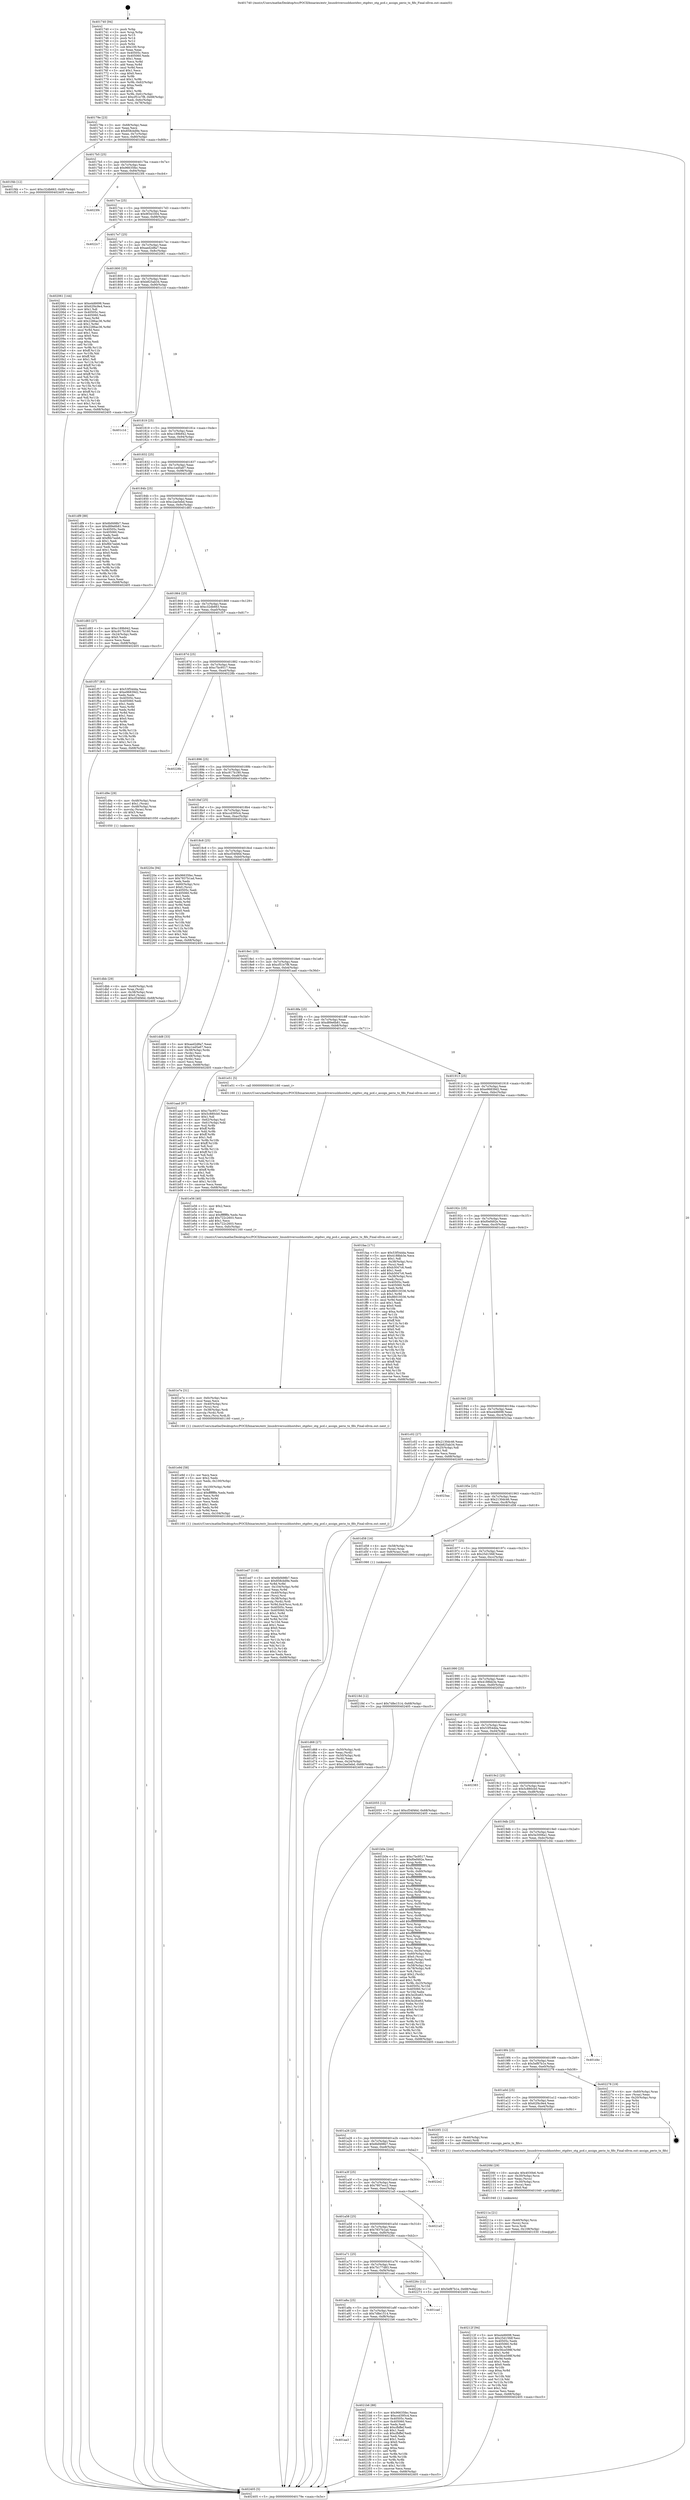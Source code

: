 digraph "0x401740" {
  label = "0x401740 (/mnt/c/Users/mathe/Desktop/tcc/POCII/binaries/extr_linuxdriversusbhostdwc_otgdwc_otg_pcd.c_assign_perio_tx_fifo_Final-ollvm.out::main(0))"
  labelloc = "t"
  node[shape=record]

  Entry [label="",width=0.3,height=0.3,shape=circle,fillcolor=black,style=filled]
  "0x40179e" [label="{
     0x40179e [23]\l
     | [instrs]\l
     &nbsp;&nbsp;0x40179e \<+3\>: mov -0x68(%rbp),%eax\l
     &nbsp;&nbsp;0x4017a1 \<+2\>: mov %eax,%ecx\l
     &nbsp;&nbsp;0x4017a3 \<+6\>: sub $0x858cbd9e,%ecx\l
     &nbsp;&nbsp;0x4017a9 \<+3\>: mov %eax,-0x7c(%rbp)\l
     &nbsp;&nbsp;0x4017ac \<+3\>: mov %ecx,-0x80(%rbp)\l
     &nbsp;&nbsp;0x4017af \<+6\>: je 0000000000401f4b \<main+0x80b\>\l
  }"]
  "0x401f4b" [label="{
     0x401f4b [12]\l
     | [instrs]\l
     &nbsp;&nbsp;0x401f4b \<+7\>: movl $0xc32db663,-0x68(%rbp)\l
     &nbsp;&nbsp;0x401f52 \<+5\>: jmp 0000000000402405 \<main+0xcc5\>\l
  }"]
  "0x4017b5" [label="{
     0x4017b5 [25]\l
     | [instrs]\l
     &nbsp;&nbsp;0x4017b5 \<+5\>: jmp 00000000004017ba \<main+0x7a\>\l
     &nbsp;&nbsp;0x4017ba \<+3\>: mov -0x7c(%rbp),%eax\l
     &nbsp;&nbsp;0x4017bd \<+5\>: sub $0x96635fec,%eax\l
     &nbsp;&nbsp;0x4017c2 \<+6\>: mov %eax,-0x84(%rbp)\l
     &nbsp;&nbsp;0x4017c8 \<+6\>: je 00000000004023f4 \<main+0xcb4\>\l
  }"]
  Exit [label="",width=0.3,height=0.3,shape=circle,fillcolor=black,style=filled,peripheries=2]
  "0x4023f4" [label="{
     0x4023f4\l
  }", style=dashed]
  "0x4017ce" [label="{
     0x4017ce [25]\l
     | [instrs]\l
     &nbsp;&nbsp;0x4017ce \<+5\>: jmp 00000000004017d3 \<main+0x93\>\l
     &nbsp;&nbsp;0x4017d3 \<+3\>: mov -0x7c(%rbp),%eax\l
     &nbsp;&nbsp;0x4017d6 \<+5\>: sub $0x9f343304,%eax\l
     &nbsp;&nbsp;0x4017db \<+6\>: mov %eax,-0x88(%rbp)\l
     &nbsp;&nbsp;0x4017e1 \<+6\>: je 00000000004022c7 \<main+0xb87\>\l
  }"]
  "0x401aa3" [label="{
     0x401aa3\l
  }", style=dashed]
  "0x4022c7" [label="{
     0x4022c7\l
  }", style=dashed]
  "0x4017e7" [label="{
     0x4017e7 [25]\l
     | [instrs]\l
     &nbsp;&nbsp;0x4017e7 \<+5\>: jmp 00000000004017ec \<main+0xac\>\l
     &nbsp;&nbsp;0x4017ec \<+3\>: mov -0x7c(%rbp),%eax\l
     &nbsp;&nbsp;0x4017ef \<+5\>: sub $0xaed2d8a7,%eax\l
     &nbsp;&nbsp;0x4017f4 \<+6\>: mov %eax,-0x8c(%rbp)\l
     &nbsp;&nbsp;0x4017fa \<+6\>: je 0000000000402061 \<main+0x921\>\l
  }"]
  "0x4021b6" [label="{
     0x4021b6 [88]\l
     | [instrs]\l
     &nbsp;&nbsp;0x4021b6 \<+5\>: mov $0x96635fec,%eax\l
     &nbsp;&nbsp;0x4021bb \<+5\>: mov $0xccd395c4,%ecx\l
     &nbsp;&nbsp;0x4021c0 \<+7\>: mov 0x40505c,%edx\l
     &nbsp;&nbsp;0x4021c7 \<+7\>: mov 0x405060,%esi\l
     &nbsp;&nbsp;0x4021ce \<+2\>: mov %edx,%edi\l
     &nbsp;&nbsp;0x4021d0 \<+6\>: add $0xcfbffef,%edi\l
     &nbsp;&nbsp;0x4021d6 \<+3\>: sub $0x1,%edi\l
     &nbsp;&nbsp;0x4021d9 \<+6\>: sub $0xcfbffef,%edi\l
     &nbsp;&nbsp;0x4021df \<+3\>: imul %edi,%edx\l
     &nbsp;&nbsp;0x4021e2 \<+3\>: and $0x1,%edx\l
     &nbsp;&nbsp;0x4021e5 \<+3\>: cmp $0x0,%edx\l
     &nbsp;&nbsp;0x4021e8 \<+4\>: sete %r8b\l
     &nbsp;&nbsp;0x4021ec \<+3\>: cmp $0xa,%esi\l
     &nbsp;&nbsp;0x4021ef \<+4\>: setl %r9b\l
     &nbsp;&nbsp;0x4021f3 \<+3\>: mov %r8b,%r10b\l
     &nbsp;&nbsp;0x4021f6 \<+3\>: and %r9b,%r10b\l
     &nbsp;&nbsp;0x4021f9 \<+3\>: xor %r9b,%r8b\l
     &nbsp;&nbsp;0x4021fc \<+3\>: or %r8b,%r10b\l
     &nbsp;&nbsp;0x4021ff \<+4\>: test $0x1,%r10b\l
     &nbsp;&nbsp;0x402203 \<+3\>: cmovne %ecx,%eax\l
     &nbsp;&nbsp;0x402206 \<+3\>: mov %eax,-0x68(%rbp)\l
     &nbsp;&nbsp;0x402209 \<+5\>: jmp 0000000000402405 \<main+0xcc5\>\l
  }"]
  "0x402061" [label="{
     0x402061 [144]\l
     | [instrs]\l
     &nbsp;&nbsp;0x402061 \<+5\>: mov $0xe4d6698,%eax\l
     &nbsp;&nbsp;0x402066 \<+5\>: mov $0x62f4c9e4,%ecx\l
     &nbsp;&nbsp;0x40206b \<+2\>: mov $0x1,%dl\l
     &nbsp;&nbsp;0x40206d \<+7\>: mov 0x40505c,%esi\l
     &nbsp;&nbsp;0x402074 \<+7\>: mov 0x405060,%edi\l
     &nbsp;&nbsp;0x40207b \<+3\>: mov %esi,%r8d\l
     &nbsp;&nbsp;0x40207e \<+7\>: add $0x2286ac36,%r8d\l
     &nbsp;&nbsp;0x402085 \<+4\>: sub $0x1,%r8d\l
     &nbsp;&nbsp;0x402089 \<+7\>: sub $0x2286ac36,%r8d\l
     &nbsp;&nbsp;0x402090 \<+4\>: imul %r8d,%esi\l
     &nbsp;&nbsp;0x402094 \<+3\>: and $0x1,%esi\l
     &nbsp;&nbsp;0x402097 \<+3\>: cmp $0x0,%esi\l
     &nbsp;&nbsp;0x40209a \<+4\>: sete %r9b\l
     &nbsp;&nbsp;0x40209e \<+3\>: cmp $0xa,%edi\l
     &nbsp;&nbsp;0x4020a1 \<+4\>: setl %r10b\l
     &nbsp;&nbsp;0x4020a5 \<+3\>: mov %r9b,%r11b\l
     &nbsp;&nbsp;0x4020a8 \<+4\>: xor $0xff,%r11b\l
     &nbsp;&nbsp;0x4020ac \<+3\>: mov %r10b,%bl\l
     &nbsp;&nbsp;0x4020af \<+3\>: xor $0xff,%bl\l
     &nbsp;&nbsp;0x4020b2 \<+3\>: xor $0x1,%dl\l
     &nbsp;&nbsp;0x4020b5 \<+3\>: mov %r11b,%r14b\l
     &nbsp;&nbsp;0x4020b8 \<+4\>: and $0xff,%r14b\l
     &nbsp;&nbsp;0x4020bc \<+3\>: and %dl,%r9b\l
     &nbsp;&nbsp;0x4020bf \<+3\>: mov %bl,%r15b\l
     &nbsp;&nbsp;0x4020c2 \<+4\>: and $0xff,%r15b\l
     &nbsp;&nbsp;0x4020c6 \<+3\>: and %dl,%r10b\l
     &nbsp;&nbsp;0x4020c9 \<+3\>: or %r9b,%r14b\l
     &nbsp;&nbsp;0x4020cc \<+3\>: or %r10b,%r15b\l
     &nbsp;&nbsp;0x4020cf \<+3\>: xor %r15b,%r14b\l
     &nbsp;&nbsp;0x4020d2 \<+3\>: or %bl,%r11b\l
     &nbsp;&nbsp;0x4020d5 \<+4\>: xor $0xff,%r11b\l
     &nbsp;&nbsp;0x4020d9 \<+3\>: or $0x1,%dl\l
     &nbsp;&nbsp;0x4020dc \<+3\>: and %dl,%r11b\l
     &nbsp;&nbsp;0x4020df \<+3\>: or %r11b,%r14b\l
     &nbsp;&nbsp;0x4020e2 \<+4\>: test $0x1,%r14b\l
     &nbsp;&nbsp;0x4020e6 \<+3\>: cmovne %ecx,%eax\l
     &nbsp;&nbsp;0x4020e9 \<+3\>: mov %eax,-0x68(%rbp)\l
     &nbsp;&nbsp;0x4020ec \<+5\>: jmp 0000000000402405 \<main+0xcc5\>\l
  }"]
  "0x401800" [label="{
     0x401800 [25]\l
     | [instrs]\l
     &nbsp;&nbsp;0x401800 \<+5\>: jmp 0000000000401805 \<main+0xc5\>\l
     &nbsp;&nbsp;0x401805 \<+3\>: mov -0x7c(%rbp),%eax\l
     &nbsp;&nbsp;0x401808 \<+5\>: sub $0xb825ab34,%eax\l
     &nbsp;&nbsp;0x40180d \<+6\>: mov %eax,-0x90(%rbp)\l
     &nbsp;&nbsp;0x401813 \<+6\>: je 0000000000401c1d \<main+0x4dd\>\l
  }"]
  "0x401a8a" [label="{
     0x401a8a [25]\l
     | [instrs]\l
     &nbsp;&nbsp;0x401a8a \<+5\>: jmp 0000000000401a8f \<main+0x34f\>\l
     &nbsp;&nbsp;0x401a8f \<+3\>: mov -0x7c(%rbp),%eax\l
     &nbsp;&nbsp;0x401a92 \<+5\>: sub $0x7d8e1514,%eax\l
     &nbsp;&nbsp;0x401a97 \<+6\>: mov %eax,-0xf8(%rbp)\l
     &nbsp;&nbsp;0x401a9d \<+6\>: je 00000000004021b6 \<main+0xa76\>\l
  }"]
  "0x401c1d" [label="{
     0x401c1d\l
  }", style=dashed]
  "0x401819" [label="{
     0x401819 [25]\l
     | [instrs]\l
     &nbsp;&nbsp;0x401819 \<+5\>: jmp 000000000040181e \<main+0xde\>\l
     &nbsp;&nbsp;0x40181e \<+3\>: mov -0x7c(%rbp),%eax\l
     &nbsp;&nbsp;0x401821 \<+5\>: sub $0xc189b942,%eax\l
     &nbsp;&nbsp;0x401826 \<+6\>: mov %eax,-0x94(%rbp)\l
     &nbsp;&nbsp;0x40182c \<+6\>: je 0000000000402199 \<main+0xa59\>\l
  }"]
  "0x401cad" [label="{
     0x401cad\l
  }", style=dashed]
  "0x402199" [label="{
     0x402199\l
  }", style=dashed]
  "0x401832" [label="{
     0x401832 [25]\l
     | [instrs]\l
     &nbsp;&nbsp;0x401832 \<+5\>: jmp 0000000000401837 \<main+0xf7\>\l
     &nbsp;&nbsp;0x401837 \<+3\>: mov -0x7c(%rbp),%eax\l
     &nbsp;&nbsp;0x40183a \<+5\>: sub $0xc1ed5a67,%eax\l
     &nbsp;&nbsp;0x40183f \<+6\>: mov %eax,-0x98(%rbp)\l
     &nbsp;&nbsp;0x401845 \<+6\>: je 0000000000401df9 \<main+0x6b9\>\l
  }"]
  "0x401a71" [label="{
     0x401a71 [25]\l
     | [instrs]\l
     &nbsp;&nbsp;0x401a71 \<+5\>: jmp 0000000000401a76 \<main+0x336\>\l
     &nbsp;&nbsp;0x401a76 \<+3\>: mov -0x7c(%rbp),%eax\l
     &nbsp;&nbsp;0x401a79 \<+5\>: sub $0x7b177d83,%eax\l
     &nbsp;&nbsp;0x401a7e \<+6\>: mov %eax,-0xf4(%rbp)\l
     &nbsp;&nbsp;0x401a84 \<+6\>: je 0000000000401cad \<main+0x56d\>\l
  }"]
  "0x401df9" [label="{
     0x401df9 [88]\l
     | [instrs]\l
     &nbsp;&nbsp;0x401df9 \<+5\>: mov $0x6bf498b7,%eax\l
     &nbsp;&nbsp;0x401dfe \<+5\>: mov $0xd89e6b81,%ecx\l
     &nbsp;&nbsp;0x401e03 \<+7\>: mov 0x40505c,%edx\l
     &nbsp;&nbsp;0x401e0a \<+7\>: mov 0x405060,%esi\l
     &nbsp;&nbsp;0x401e11 \<+2\>: mov %edx,%edi\l
     &nbsp;&nbsp;0x401e13 \<+6\>: add $0xf6b7eeb6,%edi\l
     &nbsp;&nbsp;0x401e19 \<+3\>: sub $0x1,%edi\l
     &nbsp;&nbsp;0x401e1c \<+6\>: sub $0xf6b7eeb6,%edi\l
     &nbsp;&nbsp;0x401e22 \<+3\>: imul %edi,%edx\l
     &nbsp;&nbsp;0x401e25 \<+3\>: and $0x1,%edx\l
     &nbsp;&nbsp;0x401e28 \<+3\>: cmp $0x0,%edx\l
     &nbsp;&nbsp;0x401e2b \<+4\>: sete %r8b\l
     &nbsp;&nbsp;0x401e2f \<+3\>: cmp $0xa,%esi\l
     &nbsp;&nbsp;0x401e32 \<+4\>: setl %r9b\l
     &nbsp;&nbsp;0x401e36 \<+3\>: mov %r8b,%r10b\l
     &nbsp;&nbsp;0x401e39 \<+3\>: and %r9b,%r10b\l
     &nbsp;&nbsp;0x401e3c \<+3\>: xor %r9b,%r8b\l
     &nbsp;&nbsp;0x401e3f \<+3\>: or %r8b,%r10b\l
     &nbsp;&nbsp;0x401e42 \<+4\>: test $0x1,%r10b\l
     &nbsp;&nbsp;0x401e46 \<+3\>: cmovne %ecx,%eax\l
     &nbsp;&nbsp;0x401e49 \<+3\>: mov %eax,-0x68(%rbp)\l
     &nbsp;&nbsp;0x401e4c \<+5\>: jmp 0000000000402405 \<main+0xcc5\>\l
  }"]
  "0x40184b" [label="{
     0x40184b [25]\l
     | [instrs]\l
     &nbsp;&nbsp;0x40184b \<+5\>: jmp 0000000000401850 \<main+0x110\>\l
     &nbsp;&nbsp;0x401850 \<+3\>: mov -0x7c(%rbp),%eax\l
     &nbsp;&nbsp;0x401853 \<+5\>: sub $0xc2ae5ebd,%eax\l
     &nbsp;&nbsp;0x401858 \<+6\>: mov %eax,-0x9c(%rbp)\l
     &nbsp;&nbsp;0x40185e \<+6\>: je 0000000000401d83 \<main+0x643\>\l
  }"]
  "0x40226c" [label="{
     0x40226c [12]\l
     | [instrs]\l
     &nbsp;&nbsp;0x40226c \<+7\>: movl $0x5ef87b1e,-0x68(%rbp)\l
     &nbsp;&nbsp;0x402273 \<+5\>: jmp 0000000000402405 \<main+0xcc5\>\l
  }"]
  "0x401d83" [label="{
     0x401d83 [27]\l
     | [instrs]\l
     &nbsp;&nbsp;0x401d83 \<+5\>: mov $0xc189b942,%eax\l
     &nbsp;&nbsp;0x401d88 \<+5\>: mov $0xc917b180,%ecx\l
     &nbsp;&nbsp;0x401d8d \<+3\>: mov -0x24(%rbp),%edx\l
     &nbsp;&nbsp;0x401d90 \<+3\>: cmp $0x0,%edx\l
     &nbsp;&nbsp;0x401d93 \<+3\>: cmove %ecx,%eax\l
     &nbsp;&nbsp;0x401d96 \<+3\>: mov %eax,-0x68(%rbp)\l
     &nbsp;&nbsp;0x401d99 \<+5\>: jmp 0000000000402405 \<main+0xcc5\>\l
  }"]
  "0x401864" [label="{
     0x401864 [25]\l
     | [instrs]\l
     &nbsp;&nbsp;0x401864 \<+5\>: jmp 0000000000401869 \<main+0x129\>\l
     &nbsp;&nbsp;0x401869 \<+3\>: mov -0x7c(%rbp),%eax\l
     &nbsp;&nbsp;0x40186c \<+5\>: sub $0xc32db663,%eax\l
     &nbsp;&nbsp;0x401871 \<+6\>: mov %eax,-0xa0(%rbp)\l
     &nbsp;&nbsp;0x401877 \<+6\>: je 0000000000401f57 \<main+0x817\>\l
  }"]
  "0x401a58" [label="{
     0x401a58 [25]\l
     | [instrs]\l
     &nbsp;&nbsp;0x401a58 \<+5\>: jmp 0000000000401a5d \<main+0x31d\>\l
     &nbsp;&nbsp;0x401a5d \<+3\>: mov -0x7c(%rbp),%eax\l
     &nbsp;&nbsp;0x401a60 \<+5\>: sub $0x7837b1ad,%eax\l
     &nbsp;&nbsp;0x401a65 \<+6\>: mov %eax,-0xf0(%rbp)\l
     &nbsp;&nbsp;0x401a6b \<+6\>: je 000000000040226c \<main+0xb2c\>\l
  }"]
  "0x401f57" [label="{
     0x401f57 [83]\l
     | [instrs]\l
     &nbsp;&nbsp;0x401f57 \<+5\>: mov $0x53f54dda,%eax\l
     &nbsp;&nbsp;0x401f5c \<+5\>: mov $0xe96839d2,%ecx\l
     &nbsp;&nbsp;0x401f61 \<+2\>: xor %edx,%edx\l
     &nbsp;&nbsp;0x401f63 \<+7\>: mov 0x40505c,%esi\l
     &nbsp;&nbsp;0x401f6a \<+7\>: mov 0x405060,%edi\l
     &nbsp;&nbsp;0x401f71 \<+3\>: sub $0x1,%edx\l
     &nbsp;&nbsp;0x401f74 \<+3\>: mov %esi,%r8d\l
     &nbsp;&nbsp;0x401f77 \<+3\>: add %edx,%r8d\l
     &nbsp;&nbsp;0x401f7a \<+4\>: imul %r8d,%esi\l
     &nbsp;&nbsp;0x401f7e \<+3\>: and $0x1,%esi\l
     &nbsp;&nbsp;0x401f81 \<+3\>: cmp $0x0,%esi\l
     &nbsp;&nbsp;0x401f84 \<+4\>: sete %r9b\l
     &nbsp;&nbsp;0x401f88 \<+3\>: cmp $0xa,%edi\l
     &nbsp;&nbsp;0x401f8b \<+4\>: setl %r10b\l
     &nbsp;&nbsp;0x401f8f \<+3\>: mov %r9b,%r11b\l
     &nbsp;&nbsp;0x401f92 \<+3\>: and %r10b,%r11b\l
     &nbsp;&nbsp;0x401f95 \<+3\>: xor %r10b,%r9b\l
     &nbsp;&nbsp;0x401f98 \<+3\>: or %r9b,%r11b\l
     &nbsp;&nbsp;0x401f9b \<+4\>: test $0x1,%r11b\l
     &nbsp;&nbsp;0x401f9f \<+3\>: cmovne %ecx,%eax\l
     &nbsp;&nbsp;0x401fa2 \<+3\>: mov %eax,-0x68(%rbp)\l
     &nbsp;&nbsp;0x401fa5 \<+5\>: jmp 0000000000402405 \<main+0xcc5\>\l
  }"]
  "0x40187d" [label="{
     0x40187d [25]\l
     | [instrs]\l
     &nbsp;&nbsp;0x40187d \<+5\>: jmp 0000000000401882 \<main+0x142\>\l
     &nbsp;&nbsp;0x401882 \<+3\>: mov -0x7c(%rbp),%eax\l
     &nbsp;&nbsp;0x401885 \<+5\>: sub $0xc7bc9517,%eax\l
     &nbsp;&nbsp;0x40188a \<+6\>: mov %eax,-0xa4(%rbp)\l
     &nbsp;&nbsp;0x401890 \<+6\>: je 000000000040228b \<main+0xb4b\>\l
  }"]
  "0x4021a5" [label="{
     0x4021a5\l
  }", style=dashed]
  "0x40228b" [label="{
     0x40228b\l
  }", style=dashed]
  "0x401896" [label="{
     0x401896 [25]\l
     | [instrs]\l
     &nbsp;&nbsp;0x401896 \<+5\>: jmp 000000000040189b \<main+0x15b\>\l
     &nbsp;&nbsp;0x40189b \<+3\>: mov -0x7c(%rbp),%eax\l
     &nbsp;&nbsp;0x40189e \<+5\>: sub $0xc917b180,%eax\l
     &nbsp;&nbsp;0x4018a3 \<+6\>: mov %eax,-0xa8(%rbp)\l
     &nbsp;&nbsp;0x4018a9 \<+6\>: je 0000000000401d9e \<main+0x65e\>\l
  }"]
  "0x401a3f" [label="{
     0x401a3f [25]\l
     | [instrs]\l
     &nbsp;&nbsp;0x401a3f \<+5\>: jmp 0000000000401a44 \<main+0x304\>\l
     &nbsp;&nbsp;0x401a44 \<+3\>: mov -0x7c(%rbp),%eax\l
     &nbsp;&nbsp;0x401a47 \<+5\>: sub $0x7807ecc2,%eax\l
     &nbsp;&nbsp;0x401a4c \<+6\>: mov %eax,-0xec(%rbp)\l
     &nbsp;&nbsp;0x401a52 \<+6\>: je 00000000004021a5 \<main+0xa65\>\l
  }"]
  "0x401d9e" [label="{
     0x401d9e [29]\l
     | [instrs]\l
     &nbsp;&nbsp;0x401d9e \<+4\>: mov -0x48(%rbp),%rax\l
     &nbsp;&nbsp;0x401da2 \<+6\>: movl $0x1,(%rax)\l
     &nbsp;&nbsp;0x401da8 \<+4\>: mov -0x48(%rbp),%rax\l
     &nbsp;&nbsp;0x401dac \<+3\>: movslq (%rax),%rax\l
     &nbsp;&nbsp;0x401daf \<+4\>: shl $0x3,%rax\l
     &nbsp;&nbsp;0x401db3 \<+3\>: mov %rax,%rdi\l
     &nbsp;&nbsp;0x401db6 \<+5\>: call 0000000000401050 \<malloc@plt\>\l
     | [calls]\l
     &nbsp;&nbsp;0x401050 \{1\} (unknown)\l
  }"]
  "0x4018af" [label="{
     0x4018af [25]\l
     | [instrs]\l
     &nbsp;&nbsp;0x4018af \<+5\>: jmp 00000000004018b4 \<main+0x174\>\l
     &nbsp;&nbsp;0x4018b4 \<+3\>: mov -0x7c(%rbp),%eax\l
     &nbsp;&nbsp;0x4018b7 \<+5\>: sub $0xccd395c4,%eax\l
     &nbsp;&nbsp;0x4018bc \<+6\>: mov %eax,-0xac(%rbp)\l
     &nbsp;&nbsp;0x4018c2 \<+6\>: je 000000000040220e \<main+0xace\>\l
  }"]
  "0x4022e2" [label="{
     0x4022e2\l
  }", style=dashed]
  "0x40220e" [label="{
     0x40220e [94]\l
     | [instrs]\l
     &nbsp;&nbsp;0x40220e \<+5\>: mov $0x96635fec,%eax\l
     &nbsp;&nbsp;0x402213 \<+5\>: mov $0x7837b1ad,%ecx\l
     &nbsp;&nbsp;0x402218 \<+2\>: xor %edx,%edx\l
     &nbsp;&nbsp;0x40221a \<+4\>: mov -0x60(%rbp),%rsi\l
     &nbsp;&nbsp;0x40221e \<+6\>: movl $0x0,(%rsi)\l
     &nbsp;&nbsp;0x402224 \<+7\>: mov 0x40505c,%edi\l
     &nbsp;&nbsp;0x40222b \<+8\>: mov 0x405060,%r8d\l
     &nbsp;&nbsp;0x402233 \<+3\>: sub $0x1,%edx\l
     &nbsp;&nbsp;0x402236 \<+3\>: mov %edi,%r9d\l
     &nbsp;&nbsp;0x402239 \<+3\>: add %edx,%r9d\l
     &nbsp;&nbsp;0x40223c \<+4\>: imul %r9d,%edi\l
     &nbsp;&nbsp;0x402240 \<+3\>: and $0x1,%edi\l
     &nbsp;&nbsp;0x402243 \<+3\>: cmp $0x0,%edi\l
     &nbsp;&nbsp;0x402246 \<+4\>: sete %r10b\l
     &nbsp;&nbsp;0x40224a \<+4\>: cmp $0xa,%r8d\l
     &nbsp;&nbsp;0x40224e \<+4\>: setl %r11b\l
     &nbsp;&nbsp;0x402252 \<+3\>: mov %r10b,%bl\l
     &nbsp;&nbsp;0x402255 \<+3\>: and %r11b,%bl\l
     &nbsp;&nbsp;0x402258 \<+3\>: xor %r11b,%r10b\l
     &nbsp;&nbsp;0x40225b \<+3\>: or %r10b,%bl\l
     &nbsp;&nbsp;0x40225e \<+3\>: test $0x1,%bl\l
     &nbsp;&nbsp;0x402261 \<+3\>: cmovne %ecx,%eax\l
     &nbsp;&nbsp;0x402264 \<+3\>: mov %eax,-0x68(%rbp)\l
     &nbsp;&nbsp;0x402267 \<+5\>: jmp 0000000000402405 \<main+0xcc5\>\l
  }"]
  "0x4018c8" [label="{
     0x4018c8 [25]\l
     | [instrs]\l
     &nbsp;&nbsp;0x4018c8 \<+5\>: jmp 00000000004018cd \<main+0x18d\>\l
     &nbsp;&nbsp;0x4018cd \<+3\>: mov -0x7c(%rbp),%eax\l
     &nbsp;&nbsp;0x4018d0 \<+5\>: sub $0xcf34f46d,%eax\l
     &nbsp;&nbsp;0x4018d5 \<+6\>: mov %eax,-0xb0(%rbp)\l
     &nbsp;&nbsp;0x4018db \<+6\>: je 0000000000401dd8 \<main+0x698\>\l
  }"]
  "0x40212f" [label="{
     0x40212f [94]\l
     | [instrs]\l
     &nbsp;&nbsp;0x40212f \<+5\>: mov $0xe4d6698,%eax\l
     &nbsp;&nbsp;0x402134 \<+5\>: mov $0x25d15fdf,%esi\l
     &nbsp;&nbsp;0x402139 \<+7\>: mov 0x40505c,%edx\l
     &nbsp;&nbsp;0x402140 \<+8\>: mov 0x405060,%r8d\l
     &nbsp;&nbsp;0x402148 \<+3\>: mov %edx,%r9d\l
     &nbsp;&nbsp;0x40214b \<+7\>: add $0x56ce598f,%r9d\l
     &nbsp;&nbsp;0x402152 \<+4\>: sub $0x1,%r9d\l
     &nbsp;&nbsp;0x402156 \<+7\>: sub $0x56ce598f,%r9d\l
     &nbsp;&nbsp;0x40215d \<+4\>: imul %r9d,%edx\l
     &nbsp;&nbsp;0x402161 \<+3\>: and $0x1,%edx\l
     &nbsp;&nbsp;0x402164 \<+3\>: cmp $0x0,%edx\l
     &nbsp;&nbsp;0x402167 \<+4\>: sete %r10b\l
     &nbsp;&nbsp;0x40216b \<+4\>: cmp $0xa,%r8d\l
     &nbsp;&nbsp;0x40216f \<+4\>: setl %r11b\l
     &nbsp;&nbsp;0x402173 \<+3\>: mov %r10b,%bl\l
     &nbsp;&nbsp;0x402176 \<+3\>: and %r11b,%bl\l
     &nbsp;&nbsp;0x402179 \<+3\>: xor %r11b,%r10b\l
     &nbsp;&nbsp;0x40217c \<+3\>: or %r10b,%bl\l
     &nbsp;&nbsp;0x40217f \<+3\>: test $0x1,%bl\l
     &nbsp;&nbsp;0x402182 \<+3\>: cmovne %esi,%eax\l
     &nbsp;&nbsp;0x402185 \<+3\>: mov %eax,-0x68(%rbp)\l
     &nbsp;&nbsp;0x402188 \<+5\>: jmp 0000000000402405 \<main+0xcc5\>\l
  }"]
  "0x401dd8" [label="{
     0x401dd8 [33]\l
     | [instrs]\l
     &nbsp;&nbsp;0x401dd8 \<+5\>: mov $0xaed2d8a7,%eax\l
     &nbsp;&nbsp;0x401ddd \<+5\>: mov $0xc1ed5a67,%ecx\l
     &nbsp;&nbsp;0x401de2 \<+4\>: mov -0x38(%rbp),%rdx\l
     &nbsp;&nbsp;0x401de6 \<+2\>: mov (%rdx),%esi\l
     &nbsp;&nbsp;0x401de8 \<+4\>: mov -0x48(%rbp),%rdx\l
     &nbsp;&nbsp;0x401dec \<+2\>: cmp (%rdx),%esi\l
     &nbsp;&nbsp;0x401dee \<+3\>: cmovl %ecx,%eax\l
     &nbsp;&nbsp;0x401df1 \<+3\>: mov %eax,-0x68(%rbp)\l
     &nbsp;&nbsp;0x401df4 \<+5\>: jmp 0000000000402405 \<main+0xcc5\>\l
  }"]
  "0x4018e1" [label="{
     0x4018e1 [25]\l
     | [instrs]\l
     &nbsp;&nbsp;0x4018e1 \<+5\>: jmp 00000000004018e6 \<main+0x1a6\>\l
     &nbsp;&nbsp;0x4018e6 \<+3\>: mov -0x7c(%rbp),%eax\l
     &nbsp;&nbsp;0x4018e9 \<+5\>: sub $0xcf51e7f8,%eax\l
     &nbsp;&nbsp;0x4018ee \<+6\>: mov %eax,-0xb4(%rbp)\l
     &nbsp;&nbsp;0x4018f4 \<+6\>: je 0000000000401aad \<main+0x36d\>\l
  }"]
  "0x40211a" [label="{
     0x40211a [21]\l
     | [instrs]\l
     &nbsp;&nbsp;0x40211a \<+4\>: mov -0x40(%rbp),%rcx\l
     &nbsp;&nbsp;0x40211e \<+3\>: mov (%rcx),%rcx\l
     &nbsp;&nbsp;0x402121 \<+3\>: mov %rcx,%rdi\l
     &nbsp;&nbsp;0x402124 \<+6\>: mov %eax,-0x108(%rbp)\l
     &nbsp;&nbsp;0x40212a \<+5\>: call 0000000000401030 \<free@plt\>\l
     | [calls]\l
     &nbsp;&nbsp;0x401030 \{1\} (unknown)\l
  }"]
  "0x401aad" [label="{
     0x401aad [97]\l
     | [instrs]\l
     &nbsp;&nbsp;0x401aad \<+5\>: mov $0xc7bc9517,%eax\l
     &nbsp;&nbsp;0x401ab2 \<+5\>: mov $0x5c880cb0,%ecx\l
     &nbsp;&nbsp;0x401ab7 \<+2\>: mov $0x1,%dl\l
     &nbsp;&nbsp;0x401ab9 \<+4\>: mov -0x62(%rbp),%sil\l
     &nbsp;&nbsp;0x401abd \<+4\>: mov -0x61(%rbp),%dil\l
     &nbsp;&nbsp;0x401ac1 \<+3\>: mov %sil,%r8b\l
     &nbsp;&nbsp;0x401ac4 \<+4\>: xor $0xff,%r8b\l
     &nbsp;&nbsp;0x401ac8 \<+3\>: mov %dil,%r9b\l
     &nbsp;&nbsp;0x401acb \<+4\>: xor $0xff,%r9b\l
     &nbsp;&nbsp;0x401acf \<+3\>: xor $0x1,%dl\l
     &nbsp;&nbsp;0x401ad2 \<+3\>: mov %r8b,%r10b\l
     &nbsp;&nbsp;0x401ad5 \<+4\>: and $0xff,%r10b\l
     &nbsp;&nbsp;0x401ad9 \<+3\>: and %dl,%sil\l
     &nbsp;&nbsp;0x401adc \<+3\>: mov %r9b,%r11b\l
     &nbsp;&nbsp;0x401adf \<+4\>: and $0xff,%r11b\l
     &nbsp;&nbsp;0x401ae3 \<+3\>: and %dl,%dil\l
     &nbsp;&nbsp;0x401ae6 \<+3\>: or %sil,%r10b\l
     &nbsp;&nbsp;0x401ae9 \<+3\>: or %dil,%r11b\l
     &nbsp;&nbsp;0x401aec \<+3\>: xor %r11b,%r10b\l
     &nbsp;&nbsp;0x401aef \<+3\>: or %r9b,%r8b\l
     &nbsp;&nbsp;0x401af2 \<+4\>: xor $0xff,%r8b\l
     &nbsp;&nbsp;0x401af6 \<+3\>: or $0x1,%dl\l
     &nbsp;&nbsp;0x401af9 \<+3\>: and %dl,%r8b\l
     &nbsp;&nbsp;0x401afc \<+3\>: or %r8b,%r10b\l
     &nbsp;&nbsp;0x401aff \<+4\>: test $0x1,%r10b\l
     &nbsp;&nbsp;0x401b03 \<+3\>: cmovne %ecx,%eax\l
     &nbsp;&nbsp;0x401b06 \<+3\>: mov %eax,-0x68(%rbp)\l
     &nbsp;&nbsp;0x401b09 \<+5\>: jmp 0000000000402405 \<main+0xcc5\>\l
  }"]
  "0x4018fa" [label="{
     0x4018fa [25]\l
     | [instrs]\l
     &nbsp;&nbsp;0x4018fa \<+5\>: jmp 00000000004018ff \<main+0x1bf\>\l
     &nbsp;&nbsp;0x4018ff \<+3\>: mov -0x7c(%rbp),%eax\l
     &nbsp;&nbsp;0x401902 \<+5\>: sub $0xd89e6b81,%eax\l
     &nbsp;&nbsp;0x401907 \<+6\>: mov %eax,-0xb8(%rbp)\l
     &nbsp;&nbsp;0x40190d \<+6\>: je 0000000000401e51 \<main+0x711\>\l
  }"]
  "0x402405" [label="{
     0x402405 [5]\l
     | [instrs]\l
     &nbsp;&nbsp;0x402405 \<+5\>: jmp 000000000040179e \<main+0x5e\>\l
  }"]
  "0x401740" [label="{
     0x401740 [94]\l
     | [instrs]\l
     &nbsp;&nbsp;0x401740 \<+1\>: push %rbp\l
     &nbsp;&nbsp;0x401741 \<+3\>: mov %rsp,%rbp\l
     &nbsp;&nbsp;0x401744 \<+2\>: push %r15\l
     &nbsp;&nbsp;0x401746 \<+2\>: push %r14\l
     &nbsp;&nbsp;0x401748 \<+2\>: push %r12\l
     &nbsp;&nbsp;0x40174a \<+1\>: push %rbx\l
     &nbsp;&nbsp;0x40174b \<+7\>: sub $0x100,%rsp\l
     &nbsp;&nbsp;0x401752 \<+2\>: xor %eax,%eax\l
     &nbsp;&nbsp;0x401754 \<+7\>: mov 0x40505c,%ecx\l
     &nbsp;&nbsp;0x40175b \<+7\>: mov 0x405060,%edx\l
     &nbsp;&nbsp;0x401762 \<+3\>: sub $0x1,%eax\l
     &nbsp;&nbsp;0x401765 \<+3\>: mov %ecx,%r8d\l
     &nbsp;&nbsp;0x401768 \<+3\>: add %eax,%r8d\l
     &nbsp;&nbsp;0x40176b \<+4\>: imul %r8d,%ecx\l
     &nbsp;&nbsp;0x40176f \<+3\>: and $0x1,%ecx\l
     &nbsp;&nbsp;0x401772 \<+3\>: cmp $0x0,%ecx\l
     &nbsp;&nbsp;0x401775 \<+4\>: sete %r9b\l
     &nbsp;&nbsp;0x401779 \<+4\>: and $0x1,%r9b\l
     &nbsp;&nbsp;0x40177d \<+4\>: mov %r9b,-0x62(%rbp)\l
     &nbsp;&nbsp;0x401781 \<+3\>: cmp $0xa,%edx\l
     &nbsp;&nbsp;0x401784 \<+4\>: setl %r9b\l
     &nbsp;&nbsp;0x401788 \<+4\>: and $0x1,%r9b\l
     &nbsp;&nbsp;0x40178c \<+4\>: mov %r9b,-0x61(%rbp)\l
     &nbsp;&nbsp;0x401790 \<+7\>: movl $0xcf51e7f8,-0x68(%rbp)\l
     &nbsp;&nbsp;0x401797 \<+3\>: mov %edi,-0x6c(%rbp)\l
     &nbsp;&nbsp;0x40179a \<+4\>: mov %rsi,-0x78(%rbp)\l
  }"]
  "0x4020fd" [label="{
     0x4020fd [29]\l
     | [instrs]\l
     &nbsp;&nbsp;0x4020fd \<+10\>: movabs $0x4030b6,%rdi\l
     &nbsp;&nbsp;0x402107 \<+4\>: mov -0x30(%rbp),%rcx\l
     &nbsp;&nbsp;0x40210b \<+2\>: mov %eax,(%rcx)\l
     &nbsp;&nbsp;0x40210d \<+4\>: mov -0x30(%rbp),%rcx\l
     &nbsp;&nbsp;0x402111 \<+2\>: mov (%rcx),%esi\l
     &nbsp;&nbsp;0x402113 \<+2\>: mov $0x0,%al\l
     &nbsp;&nbsp;0x402115 \<+5\>: call 0000000000401040 \<printf@plt\>\l
     | [calls]\l
     &nbsp;&nbsp;0x401040 \{1\} (unknown)\l
  }"]
  "0x401e51" [label="{
     0x401e51 [5]\l
     | [instrs]\l
     &nbsp;&nbsp;0x401e51 \<+5\>: call 0000000000401160 \<next_i\>\l
     | [calls]\l
     &nbsp;&nbsp;0x401160 \{1\} (/mnt/c/Users/mathe/Desktop/tcc/POCII/binaries/extr_linuxdriversusbhostdwc_otgdwc_otg_pcd.c_assign_perio_tx_fifo_Final-ollvm.out::next_i)\l
  }"]
  "0x401913" [label="{
     0x401913 [25]\l
     | [instrs]\l
     &nbsp;&nbsp;0x401913 \<+5\>: jmp 0000000000401918 \<main+0x1d8\>\l
     &nbsp;&nbsp;0x401918 \<+3\>: mov -0x7c(%rbp),%eax\l
     &nbsp;&nbsp;0x40191b \<+5\>: sub $0xe96839d2,%eax\l
     &nbsp;&nbsp;0x401920 \<+6\>: mov %eax,-0xbc(%rbp)\l
     &nbsp;&nbsp;0x401926 \<+6\>: je 0000000000401faa \<main+0x86a\>\l
  }"]
  "0x401a26" [label="{
     0x401a26 [25]\l
     | [instrs]\l
     &nbsp;&nbsp;0x401a26 \<+5\>: jmp 0000000000401a2b \<main+0x2eb\>\l
     &nbsp;&nbsp;0x401a2b \<+3\>: mov -0x7c(%rbp),%eax\l
     &nbsp;&nbsp;0x401a2e \<+5\>: sub $0x6bf498b7,%eax\l
     &nbsp;&nbsp;0x401a33 \<+6\>: mov %eax,-0xe8(%rbp)\l
     &nbsp;&nbsp;0x401a39 \<+6\>: je 00000000004022e2 \<main+0xba2\>\l
  }"]
  "0x401faa" [label="{
     0x401faa [171]\l
     | [instrs]\l
     &nbsp;&nbsp;0x401faa \<+5\>: mov $0x53f54dda,%eax\l
     &nbsp;&nbsp;0x401faf \<+5\>: mov $0x4188bb3e,%ecx\l
     &nbsp;&nbsp;0x401fb4 \<+2\>: mov $0x1,%dl\l
     &nbsp;&nbsp;0x401fb6 \<+4\>: mov -0x38(%rbp),%rsi\l
     &nbsp;&nbsp;0x401fba \<+2\>: mov (%rsi),%edi\l
     &nbsp;&nbsp;0x401fbc \<+6\>: sub $0xb3047c6,%edi\l
     &nbsp;&nbsp;0x401fc2 \<+3\>: add $0x1,%edi\l
     &nbsp;&nbsp;0x401fc5 \<+6\>: add $0xb3047c6,%edi\l
     &nbsp;&nbsp;0x401fcb \<+4\>: mov -0x38(%rbp),%rsi\l
     &nbsp;&nbsp;0x401fcf \<+2\>: mov %edi,(%rsi)\l
     &nbsp;&nbsp;0x401fd1 \<+7\>: mov 0x40505c,%edi\l
     &nbsp;&nbsp;0x401fd8 \<+8\>: mov 0x405060,%r8d\l
     &nbsp;&nbsp;0x401fe0 \<+3\>: mov %edi,%r9d\l
     &nbsp;&nbsp;0x401fe3 \<+7\>: sub $0x86019336,%r9d\l
     &nbsp;&nbsp;0x401fea \<+4\>: sub $0x1,%r9d\l
     &nbsp;&nbsp;0x401fee \<+7\>: add $0x86019336,%r9d\l
     &nbsp;&nbsp;0x401ff5 \<+4\>: imul %r9d,%edi\l
     &nbsp;&nbsp;0x401ff9 \<+3\>: and $0x1,%edi\l
     &nbsp;&nbsp;0x401ffc \<+3\>: cmp $0x0,%edi\l
     &nbsp;&nbsp;0x401fff \<+4\>: sete %r10b\l
     &nbsp;&nbsp;0x402003 \<+4\>: cmp $0xa,%r8d\l
     &nbsp;&nbsp;0x402007 \<+4\>: setl %r11b\l
     &nbsp;&nbsp;0x40200b \<+3\>: mov %r10b,%bl\l
     &nbsp;&nbsp;0x40200e \<+3\>: xor $0xff,%bl\l
     &nbsp;&nbsp;0x402011 \<+3\>: mov %r11b,%r14b\l
     &nbsp;&nbsp;0x402014 \<+4\>: xor $0xff,%r14b\l
     &nbsp;&nbsp;0x402018 \<+3\>: xor $0x0,%dl\l
     &nbsp;&nbsp;0x40201b \<+3\>: mov %bl,%r15b\l
     &nbsp;&nbsp;0x40201e \<+4\>: and $0x0,%r15b\l
     &nbsp;&nbsp;0x402022 \<+3\>: and %dl,%r10b\l
     &nbsp;&nbsp;0x402025 \<+3\>: mov %r14b,%r12b\l
     &nbsp;&nbsp;0x402028 \<+4\>: and $0x0,%r12b\l
     &nbsp;&nbsp;0x40202c \<+3\>: and %dl,%r11b\l
     &nbsp;&nbsp;0x40202f \<+3\>: or %r10b,%r15b\l
     &nbsp;&nbsp;0x402032 \<+3\>: or %r11b,%r12b\l
     &nbsp;&nbsp;0x402035 \<+3\>: xor %r12b,%r15b\l
     &nbsp;&nbsp;0x402038 \<+3\>: or %r14b,%bl\l
     &nbsp;&nbsp;0x40203b \<+3\>: xor $0xff,%bl\l
     &nbsp;&nbsp;0x40203e \<+3\>: or $0x0,%dl\l
     &nbsp;&nbsp;0x402041 \<+2\>: and %dl,%bl\l
     &nbsp;&nbsp;0x402043 \<+3\>: or %bl,%r15b\l
     &nbsp;&nbsp;0x402046 \<+4\>: test $0x1,%r15b\l
     &nbsp;&nbsp;0x40204a \<+3\>: cmovne %ecx,%eax\l
     &nbsp;&nbsp;0x40204d \<+3\>: mov %eax,-0x68(%rbp)\l
     &nbsp;&nbsp;0x402050 \<+5\>: jmp 0000000000402405 \<main+0xcc5\>\l
  }"]
  "0x40192c" [label="{
     0x40192c [25]\l
     | [instrs]\l
     &nbsp;&nbsp;0x40192c \<+5\>: jmp 0000000000401931 \<main+0x1f1\>\l
     &nbsp;&nbsp;0x401931 \<+3\>: mov -0x7c(%rbp),%eax\l
     &nbsp;&nbsp;0x401934 \<+5\>: sub $0xf0ef492e,%eax\l
     &nbsp;&nbsp;0x401939 \<+6\>: mov %eax,-0xc0(%rbp)\l
     &nbsp;&nbsp;0x40193f \<+6\>: je 0000000000401c02 \<main+0x4c2\>\l
  }"]
  "0x4020f1" [label="{
     0x4020f1 [12]\l
     | [instrs]\l
     &nbsp;&nbsp;0x4020f1 \<+4\>: mov -0x40(%rbp),%rax\l
     &nbsp;&nbsp;0x4020f5 \<+3\>: mov (%rax),%rdi\l
     &nbsp;&nbsp;0x4020f8 \<+5\>: call 0000000000401420 \<assign_perio_tx_fifo\>\l
     | [calls]\l
     &nbsp;&nbsp;0x401420 \{1\} (/mnt/c/Users/mathe/Desktop/tcc/POCII/binaries/extr_linuxdriversusbhostdwc_otgdwc_otg_pcd.c_assign_perio_tx_fifo_Final-ollvm.out::assign_perio_tx_fifo)\l
  }"]
  "0x401c02" [label="{
     0x401c02 [27]\l
     | [instrs]\l
     &nbsp;&nbsp;0x401c02 \<+5\>: mov $0x2130dc46,%eax\l
     &nbsp;&nbsp;0x401c07 \<+5\>: mov $0xb825ab34,%ecx\l
     &nbsp;&nbsp;0x401c0c \<+3\>: mov -0x25(%rbp),%dl\l
     &nbsp;&nbsp;0x401c0f \<+3\>: test $0x1,%dl\l
     &nbsp;&nbsp;0x401c12 \<+3\>: cmovne %ecx,%eax\l
     &nbsp;&nbsp;0x401c15 \<+3\>: mov %eax,-0x68(%rbp)\l
     &nbsp;&nbsp;0x401c18 \<+5\>: jmp 0000000000402405 \<main+0xcc5\>\l
  }"]
  "0x401945" [label="{
     0x401945 [25]\l
     | [instrs]\l
     &nbsp;&nbsp;0x401945 \<+5\>: jmp 000000000040194a \<main+0x20a\>\l
     &nbsp;&nbsp;0x40194a \<+3\>: mov -0x7c(%rbp),%eax\l
     &nbsp;&nbsp;0x40194d \<+5\>: sub $0xe4d6698,%eax\l
     &nbsp;&nbsp;0x401952 \<+6\>: mov %eax,-0xc4(%rbp)\l
     &nbsp;&nbsp;0x401958 \<+6\>: je 00000000004023aa \<main+0xc6a\>\l
  }"]
  "0x401a0d" [label="{
     0x401a0d [25]\l
     | [instrs]\l
     &nbsp;&nbsp;0x401a0d \<+5\>: jmp 0000000000401a12 \<main+0x2d2\>\l
     &nbsp;&nbsp;0x401a12 \<+3\>: mov -0x7c(%rbp),%eax\l
     &nbsp;&nbsp;0x401a15 \<+5\>: sub $0x62f4c9e4,%eax\l
     &nbsp;&nbsp;0x401a1a \<+6\>: mov %eax,-0xe4(%rbp)\l
     &nbsp;&nbsp;0x401a20 \<+6\>: je 00000000004020f1 \<main+0x9b1\>\l
  }"]
  "0x4023aa" [label="{
     0x4023aa\l
  }", style=dashed]
  "0x40195e" [label="{
     0x40195e [25]\l
     | [instrs]\l
     &nbsp;&nbsp;0x40195e \<+5\>: jmp 0000000000401963 \<main+0x223\>\l
     &nbsp;&nbsp;0x401963 \<+3\>: mov -0x7c(%rbp),%eax\l
     &nbsp;&nbsp;0x401966 \<+5\>: sub $0x2130dc46,%eax\l
     &nbsp;&nbsp;0x40196b \<+6\>: mov %eax,-0xc8(%rbp)\l
     &nbsp;&nbsp;0x401971 \<+6\>: je 0000000000401d58 \<main+0x618\>\l
  }"]
  "0x402278" [label="{
     0x402278 [19]\l
     | [instrs]\l
     &nbsp;&nbsp;0x402278 \<+4\>: mov -0x60(%rbp),%rax\l
     &nbsp;&nbsp;0x40227c \<+2\>: mov (%rax),%eax\l
     &nbsp;&nbsp;0x40227e \<+4\>: lea -0x20(%rbp),%rsp\l
     &nbsp;&nbsp;0x402282 \<+1\>: pop %rbx\l
     &nbsp;&nbsp;0x402283 \<+2\>: pop %r12\l
     &nbsp;&nbsp;0x402285 \<+2\>: pop %r14\l
     &nbsp;&nbsp;0x402287 \<+2\>: pop %r15\l
     &nbsp;&nbsp;0x402289 \<+1\>: pop %rbp\l
     &nbsp;&nbsp;0x40228a \<+1\>: ret\l
  }"]
  "0x401d58" [label="{
     0x401d58 [16]\l
     | [instrs]\l
     &nbsp;&nbsp;0x401d58 \<+4\>: mov -0x58(%rbp),%rax\l
     &nbsp;&nbsp;0x401d5c \<+3\>: mov (%rax),%rax\l
     &nbsp;&nbsp;0x401d5f \<+4\>: mov 0x8(%rax),%rdi\l
     &nbsp;&nbsp;0x401d63 \<+5\>: call 0000000000401060 \<atoi@plt\>\l
     | [calls]\l
     &nbsp;&nbsp;0x401060 \{1\} (unknown)\l
  }"]
  "0x401977" [label="{
     0x401977 [25]\l
     | [instrs]\l
     &nbsp;&nbsp;0x401977 \<+5\>: jmp 000000000040197c \<main+0x23c\>\l
     &nbsp;&nbsp;0x40197c \<+3\>: mov -0x7c(%rbp),%eax\l
     &nbsp;&nbsp;0x40197f \<+5\>: sub $0x25d15fdf,%eax\l
     &nbsp;&nbsp;0x401984 \<+6\>: mov %eax,-0xcc(%rbp)\l
     &nbsp;&nbsp;0x40198a \<+6\>: je 000000000040218d \<main+0xa4d\>\l
  }"]
  "0x4019f4" [label="{
     0x4019f4 [25]\l
     | [instrs]\l
     &nbsp;&nbsp;0x4019f4 \<+5\>: jmp 00000000004019f9 \<main+0x2b9\>\l
     &nbsp;&nbsp;0x4019f9 \<+3\>: mov -0x7c(%rbp),%eax\l
     &nbsp;&nbsp;0x4019fc \<+5\>: sub $0x5ef87b1e,%eax\l
     &nbsp;&nbsp;0x401a01 \<+6\>: mov %eax,-0xe0(%rbp)\l
     &nbsp;&nbsp;0x401a07 \<+6\>: je 0000000000402278 \<main+0xb38\>\l
  }"]
  "0x40218d" [label="{
     0x40218d [12]\l
     | [instrs]\l
     &nbsp;&nbsp;0x40218d \<+7\>: movl $0x7d8e1514,-0x68(%rbp)\l
     &nbsp;&nbsp;0x402194 \<+5\>: jmp 0000000000402405 \<main+0xcc5\>\l
  }"]
  "0x401990" [label="{
     0x401990 [25]\l
     | [instrs]\l
     &nbsp;&nbsp;0x401990 \<+5\>: jmp 0000000000401995 \<main+0x255\>\l
     &nbsp;&nbsp;0x401995 \<+3\>: mov -0x7c(%rbp),%eax\l
     &nbsp;&nbsp;0x401998 \<+5\>: sub $0x4188bb3e,%eax\l
     &nbsp;&nbsp;0x40199d \<+6\>: mov %eax,-0xd0(%rbp)\l
     &nbsp;&nbsp;0x4019a3 \<+6\>: je 0000000000402055 \<main+0x915\>\l
  }"]
  "0x401d4c" [label="{
     0x401d4c\l
  }", style=dashed]
  "0x402055" [label="{
     0x402055 [12]\l
     | [instrs]\l
     &nbsp;&nbsp;0x402055 \<+7\>: movl $0xcf34f46d,-0x68(%rbp)\l
     &nbsp;&nbsp;0x40205c \<+5\>: jmp 0000000000402405 \<main+0xcc5\>\l
  }"]
  "0x4019a9" [label="{
     0x4019a9 [25]\l
     | [instrs]\l
     &nbsp;&nbsp;0x4019a9 \<+5\>: jmp 00000000004019ae \<main+0x26e\>\l
     &nbsp;&nbsp;0x4019ae \<+3\>: mov -0x7c(%rbp),%eax\l
     &nbsp;&nbsp;0x4019b1 \<+5\>: sub $0x53f54dda,%eax\l
     &nbsp;&nbsp;0x4019b6 \<+6\>: mov %eax,-0xd4(%rbp)\l
     &nbsp;&nbsp;0x4019bc \<+6\>: je 0000000000402383 \<main+0xc43\>\l
  }"]
  "0x401ed7" [label="{
     0x401ed7 [116]\l
     | [instrs]\l
     &nbsp;&nbsp;0x401ed7 \<+5\>: mov $0x6bf498b7,%ecx\l
     &nbsp;&nbsp;0x401edc \<+5\>: mov $0x858cbd9e,%edx\l
     &nbsp;&nbsp;0x401ee1 \<+3\>: xor %r8d,%r8d\l
     &nbsp;&nbsp;0x401ee4 \<+7\>: mov -0x104(%rbp),%r9d\l
     &nbsp;&nbsp;0x401eeb \<+4\>: imul %eax,%r9d\l
     &nbsp;&nbsp;0x401eef \<+4\>: mov -0x40(%rbp),%rsi\l
     &nbsp;&nbsp;0x401ef3 \<+3\>: mov (%rsi),%rsi\l
     &nbsp;&nbsp;0x401ef6 \<+4\>: mov -0x38(%rbp),%rdi\l
     &nbsp;&nbsp;0x401efa \<+3\>: movslq (%rdi),%rdi\l
     &nbsp;&nbsp;0x401efd \<+5\>: mov %r9d,0x4(%rsi,%rdi,8)\l
     &nbsp;&nbsp;0x401f02 \<+7\>: mov 0x40505c,%eax\l
     &nbsp;&nbsp;0x401f09 \<+8\>: mov 0x405060,%r9d\l
     &nbsp;&nbsp;0x401f11 \<+4\>: sub $0x1,%r8d\l
     &nbsp;&nbsp;0x401f15 \<+3\>: mov %eax,%r10d\l
     &nbsp;&nbsp;0x401f18 \<+3\>: add %r8d,%r10d\l
     &nbsp;&nbsp;0x401f1b \<+4\>: imul %r10d,%eax\l
     &nbsp;&nbsp;0x401f1f \<+3\>: and $0x1,%eax\l
     &nbsp;&nbsp;0x401f22 \<+3\>: cmp $0x0,%eax\l
     &nbsp;&nbsp;0x401f25 \<+4\>: sete %r11b\l
     &nbsp;&nbsp;0x401f29 \<+4\>: cmp $0xa,%r9d\l
     &nbsp;&nbsp;0x401f2d \<+3\>: setl %bl\l
     &nbsp;&nbsp;0x401f30 \<+3\>: mov %r11b,%r14b\l
     &nbsp;&nbsp;0x401f33 \<+3\>: and %bl,%r14b\l
     &nbsp;&nbsp;0x401f36 \<+3\>: xor %bl,%r11b\l
     &nbsp;&nbsp;0x401f39 \<+3\>: or %r11b,%r14b\l
     &nbsp;&nbsp;0x401f3c \<+4\>: test $0x1,%r14b\l
     &nbsp;&nbsp;0x401f40 \<+3\>: cmovne %edx,%ecx\l
     &nbsp;&nbsp;0x401f43 \<+3\>: mov %ecx,-0x68(%rbp)\l
     &nbsp;&nbsp;0x401f46 \<+5\>: jmp 0000000000402405 \<main+0xcc5\>\l
  }"]
  "0x402383" [label="{
     0x402383\l
  }", style=dashed]
  "0x4019c2" [label="{
     0x4019c2 [25]\l
     | [instrs]\l
     &nbsp;&nbsp;0x4019c2 \<+5\>: jmp 00000000004019c7 \<main+0x287\>\l
     &nbsp;&nbsp;0x4019c7 \<+3\>: mov -0x7c(%rbp),%eax\l
     &nbsp;&nbsp;0x4019ca \<+5\>: sub $0x5c880cb0,%eax\l
     &nbsp;&nbsp;0x4019cf \<+6\>: mov %eax,-0xd8(%rbp)\l
     &nbsp;&nbsp;0x4019d5 \<+6\>: je 0000000000401b0e \<main+0x3ce\>\l
  }"]
  "0x401e9d" [label="{
     0x401e9d [58]\l
     | [instrs]\l
     &nbsp;&nbsp;0x401e9d \<+2\>: xor %ecx,%ecx\l
     &nbsp;&nbsp;0x401e9f \<+5\>: mov $0x2,%edx\l
     &nbsp;&nbsp;0x401ea4 \<+6\>: mov %edx,-0x100(%rbp)\l
     &nbsp;&nbsp;0x401eaa \<+1\>: cltd\l
     &nbsp;&nbsp;0x401eab \<+7\>: mov -0x100(%rbp),%r8d\l
     &nbsp;&nbsp;0x401eb2 \<+3\>: idiv %r8d\l
     &nbsp;&nbsp;0x401eb5 \<+6\>: imul $0xfffffffe,%edx,%edx\l
     &nbsp;&nbsp;0x401ebb \<+3\>: mov %ecx,%r9d\l
     &nbsp;&nbsp;0x401ebe \<+3\>: sub %edx,%r9d\l
     &nbsp;&nbsp;0x401ec1 \<+2\>: mov %ecx,%edx\l
     &nbsp;&nbsp;0x401ec3 \<+3\>: sub $0x1,%edx\l
     &nbsp;&nbsp;0x401ec6 \<+3\>: add %edx,%r9d\l
     &nbsp;&nbsp;0x401ec9 \<+3\>: sub %r9d,%ecx\l
     &nbsp;&nbsp;0x401ecc \<+6\>: mov %ecx,-0x104(%rbp)\l
     &nbsp;&nbsp;0x401ed2 \<+5\>: call 0000000000401160 \<next_i\>\l
     | [calls]\l
     &nbsp;&nbsp;0x401160 \{1\} (/mnt/c/Users/mathe/Desktop/tcc/POCII/binaries/extr_linuxdriversusbhostdwc_otgdwc_otg_pcd.c_assign_perio_tx_fifo_Final-ollvm.out::next_i)\l
  }"]
  "0x401b0e" [label="{
     0x401b0e [244]\l
     | [instrs]\l
     &nbsp;&nbsp;0x401b0e \<+5\>: mov $0xc7bc9517,%eax\l
     &nbsp;&nbsp;0x401b13 \<+5\>: mov $0xf0ef492e,%ecx\l
     &nbsp;&nbsp;0x401b18 \<+3\>: mov %rsp,%rdx\l
     &nbsp;&nbsp;0x401b1b \<+4\>: add $0xfffffffffffffff0,%rdx\l
     &nbsp;&nbsp;0x401b1f \<+3\>: mov %rdx,%rsp\l
     &nbsp;&nbsp;0x401b22 \<+4\>: mov %rdx,-0x60(%rbp)\l
     &nbsp;&nbsp;0x401b26 \<+3\>: mov %rsp,%rdx\l
     &nbsp;&nbsp;0x401b29 \<+4\>: add $0xfffffffffffffff0,%rdx\l
     &nbsp;&nbsp;0x401b2d \<+3\>: mov %rdx,%rsp\l
     &nbsp;&nbsp;0x401b30 \<+3\>: mov %rsp,%rsi\l
     &nbsp;&nbsp;0x401b33 \<+4\>: add $0xfffffffffffffff0,%rsi\l
     &nbsp;&nbsp;0x401b37 \<+3\>: mov %rsi,%rsp\l
     &nbsp;&nbsp;0x401b3a \<+4\>: mov %rsi,-0x58(%rbp)\l
     &nbsp;&nbsp;0x401b3e \<+3\>: mov %rsp,%rsi\l
     &nbsp;&nbsp;0x401b41 \<+4\>: add $0xfffffffffffffff0,%rsi\l
     &nbsp;&nbsp;0x401b45 \<+3\>: mov %rsi,%rsp\l
     &nbsp;&nbsp;0x401b48 \<+4\>: mov %rsi,-0x50(%rbp)\l
     &nbsp;&nbsp;0x401b4c \<+3\>: mov %rsp,%rsi\l
     &nbsp;&nbsp;0x401b4f \<+4\>: add $0xfffffffffffffff0,%rsi\l
     &nbsp;&nbsp;0x401b53 \<+3\>: mov %rsi,%rsp\l
     &nbsp;&nbsp;0x401b56 \<+4\>: mov %rsi,-0x48(%rbp)\l
     &nbsp;&nbsp;0x401b5a \<+3\>: mov %rsp,%rsi\l
     &nbsp;&nbsp;0x401b5d \<+4\>: add $0xfffffffffffffff0,%rsi\l
     &nbsp;&nbsp;0x401b61 \<+3\>: mov %rsi,%rsp\l
     &nbsp;&nbsp;0x401b64 \<+4\>: mov %rsi,-0x40(%rbp)\l
     &nbsp;&nbsp;0x401b68 \<+3\>: mov %rsp,%rsi\l
     &nbsp;&nbsp;0x401b6b \<+4\>: add $0xfffffffffffffff0,%rsi\l
     &nbsp;&nbsp;0x401b6f \<+3\>: mov %rsi,%rsp\l
     &nbsp;&nbsp;0x401b72 \<+4\>: mov %rsi,-0x38(%rbp)\l
     &nbsp;&nbsp;0x401b76 \<+3\>: mov %rsp,%rsi\l
     &nbsp;&nbsp;0x401b79 \<+4\>: add $0xfffffffffffffff0,%rsi\l
     &nbsp;&nbsp;0x401b7d \<+3\>: mov %rsi,%rsp\l
     &nbsp;&nbsp;0x401b80 \<+4\>: mov %rsi,-0x30(%rbp)\l
     &nbsp;&nbsp;0x401b84 \<+4\>: mov -0x60(%rbp),%rsi\l
     &nbsp;&nbsp;0x401b88 \<+6\>: movl $0x0,(%rsi)\l
     &nbsp;&nbsp;0x401b8e \<+3\>: mov -0x6c(%rbp),%edi\l
     &nbsp;&nbsp;0x401b91 \<+2\>: mov %edi,(%rdx)\l
     &nbsp;&nbsp;0x401b93 \<+4\>: mov -0x58(%rbp),%rsi\l
     &nbsp;&nbsp;0x401b97 \<+4\>: mov -0x78(%rbp),%r8\l
     &nbsp;&nbsp;0x401b9b \<+3\>: mov %r8,(%rsi)\l
     &nbsp;&nbsp;0x401b9e \<+3\>: cmpl $0x2,(%rdx)\l
     &nbsp;&nbsp;0x401ba1 \<+4\>: setne %r9b\l
     &nbsp;&nbsp;0x401ba5 \<+4\>: and $0x1,%r9b\l
     &nbsp;&nbsp;0x401ba9 \<+4\>: mov %r9b,-0x25(%rbp)\l
     &nbsp;&nbsp;0x401bad \<+8\>: mov 0x40505c,%r10d\l
     &nbsp;&nbsp;0x401bb5 \<+8\>: mov 0x405060,%r11d\l
     &nbsp;&nbsp;0x401bbd \<+3\>: mov %r10d,%ebx\l
     &nbsp;&nbsp;0x401bc0 \<+6\>: add $0x3e2fce63,%ebx\l
     &nbsp;&nbsp;0x401bc6 \<+3\>: sub $0x1,%ebx\l
     &nbsp;&nbsp;0x401bc9 \<+6\>: sub $0x3e2fce63,%ebx\l
     &nbsp;&nbsp;0x401bcf \<+4\>: imul %ebx,%r10d\l
     &nbsp;&nbsp;0x401bd3 \<+4\>: and $0x1,%r10d\l
     &nbsp;&nbsp;0x401bd7 \<+4\>: cmp $0x0,%r10d\l
     &nbsp;&nbsp;0x401bdb \<+4\>: sete %r9b\l
     &nbsp;&nbsp;0x401bdf \<+4\>: cmp $0xa,%r11d\l
     &nbsp;&nbsp;0x401be3 \<+4\>: setl %r14b\l
     &nbsp;&nbsp;0x401be7 \<+3\>: mov %r9b,%r15b\l
     &nbsp;&nbsp;0x401bea \<+3\>: and %r14b,%r15b\l
     &nbsp;&nbsp;0x401bed \<+3\>: xor %r14b,%r9b\l
     &nbsp;&nbsp;0x401bf0 \<+3\>: or %r9b,%r15b\l
     &nbsp;&nbsp;0x401bf3 \<+4\>: test $0x1,%r15b\l
     &nbsp;&nbsp;0x401bf7 \<+3\>: cmovne %ecx,%eax\l
     &nbsp;&nbsp;0x401bfa \<+3\>: mov %eax,-0x68(%rbp)\l
     &nbsp;&nbsp;0x401bfd \<+5\>: jmp 0000000000402405 \<main+0xcc5\>\l
  }"]
  "0x4019db" [label="{
     0x4019db [25]\l
     | [instrs]\l
     &nbsp;&nbsp;0x4019db \<+5\>: jmp 00000000004019e0 \<main+0x2a0\>\l
     &nbsp;&nbsp;0x4019e0 \<+3\>: mov -0x7c(%rbp),%eax\l
     &nbsp;&nbsp;0x4019e3 \<+5\>: sub $0x5e3006a1,%eax\l
     &nbsp;&nbsp;0x4019e8 \<+6\>: mov %eax,-0xdc(%rbp)\l
     &nbsp;&nbsp;0x4019ee \<+6\>: je 0000000000401d4c \<main+0x60c\>\l
  }"]
  "0x401e7e" [label="{
     0x401e7e [31]\l
     | [instrs]\l
     &nbsp;&nbsp;0x401e7e \<+6\>: mov -0xfc(%rbp),%ecx\l
     &nbsp;&nbsp;0x401e84 \<+3\>: imul %eax,%ecx\l
     &nbsp;&nbsp;0x401e87 \<+4\>: mov -0x40(%rbp),%rsi\l
     &nbsp;&nbsp;0x401e8b \<+3\>: mov (%rsi),%rsi\l
     &nbsp;&nbsp;0x401e8e \<+4\>: mov -0x38(%rbp),%rdi\l
     &nbsp;&nbsp;0x401e92 \<+3\>: movslq (%rdi),%rdi\l
     &nbsp;&nbsp;0x401e95 \<+3\>: mov %ecx,(%rsi,%rdi,8)\l
     &nbsp;&nbsp;0x401e98 \<+5\>: call 0000000000401160 \<next_i\>\l
     | [calls]\l
     &nbsp;&nbsp;0x401160 \{1\} (/mnt/c/Users/mathe/Desktop/tcc/POCII/binaries/extr_linuxdriversusbhostdwc_otgdwc_otg_pcd.c_assign_perio_tx_fifo_Final-ollvm.out::next_i)\l
  }"]
  "0x401d68" [label="{
     0x401d68 [27]\l
     | [instrs]\l
     &nbsp;&nbsp;0x401d68 \<+4\>: mov -0x50(%rbp),%rdi\l
     &nbsp;&nbsp;0x401d6c \<+2\>: mov %eax,(%rdi)\l
     &nbsp;&nbsp;0x401d6e \<+4\>: mov -0x50(%rbp),%rdi\l
     &nbsp;&nbsp;0x401d72 \<+2\>: mov (%rdi),%eax\l
     &nbsp;&nbsp;0x401d74 \<+3\>: mov %eax,-0x24(%rbp)\l
     &nbsp;&nbsp;0x401d77 \<+7\>: movl $0xc2ae5ebd,-0x68(%rbp)\l
     &nbsp;&nbsp;0x401d7e \<+5\>: jmp 0000000000402405 \<main+0xcc5\>\l
  }"]
  "0x401dbb" [label="{
     0x401dbb [29]\l
     | [instrs]\l
     &nbsp;&nbsp;0x401dbb \<+4\>: mov -0x40(%rbp),%rdi\l
     &nbsp;&nbsp;0x401dbf \<+3\>: mov %rax,(%rdi)\l
     &nbsp;&nbsp;0x401dc2 \<+4\>: mov -0x38(%rbp),%rax\l
     &nbsp;&nbsp;0x401dc6 \<+6\>: movl $0x0,(%rax)\l
     &nbsp;&nbsp;0x401dcc \<+7\>: movl $0xcf34f46d,-0x68(%rbp)\l
     &nbsp;&nbsp;0x401dd3 \<+5\>: jmp 0000000000402405 \<main+0xcc5\>\l
  }"]
  "0x401e56" [label="{
     0x401e56 [40]\l
     | [instrs]\l
     &nbsp;&nbsp;0x401e56 \<+5\>: mov $0x2,%ecx\l
     &nbsp;&nbsp;0x401e5b \<+1\>: cltd\l
     &nbsp;&nbsp;0x401e5c \<+2\>: idiv %ecx\l
     &nbsp;&nbsp;0x401e5e \<+6\>: imul $0xfffffffe,%edx,%ecx\l
     &nbsp;&nbsp;0x401e64 \<+6\>: add $0x722c2603,%ecx\l
     &nbsp;&nbsp;0x401e6a \<+3\>: add $0x1,%ecx\l
     &nbsp;&nbsp;0x401e6d \<+6\>: sub $0x722c2603,%ecx\l
     &nbsp;&nbsp;0x401e73 \<+6\>: mov %ecx,-0xfc(%rbp)\l
     &nbsp;&nbsp;0x401e79 \<+5\>: call 0000000000401160 \<next_i\>\l
     | [calls]\l
     &nbsp;&nbsp;0x401160 \{1\} (/mnt/c/Users/mathe/Desktop/tcc/POCII/binaries/extr_linuxdriversusbhostdwc_otgdwc_otg_pcd.c_assign_perio_tx_fifo_Final-ollvm.out::next_i)\l
  }"]
  Entry -> "0x401740" [label=" 1"]
  "0x40179e" -> "0x401f4b" [label=" 1"]
  "0x40179e" -> "0x4017b5" [label=" 20"]
  "0x402278" -> Exit [label=" 1"]
  "0x4017b5" -> "0x4023f4" [label=" 0"]
  "0x4017b5" -> "0x4017ce" [label=" 20"]
  "0x40226c" -> "0x402405" [label=" 1"]
  "0x4017ce" -> "0x4022c7" [label=" 0"]
  "0x4017ce" -> "0x4017e7" [label=" 20"]
  "0x40220e" -> "0x402405" [label=" 1"]
  "0x4017e7" -> "0x402061" [label=" 1"]
  "0x4017e7" -> "0x401800" [label=" 19"]
  "0x4021b6" -> "0x402405" [label=" 1"]
  "0x401800" -> "0x401c1d" [label=" 0"]
  "0x401800" -> "0x401819" [label=" 19"]
  "0x401a8a" -> "0x4021b6" [label=" 1"]
  "0x401819" -> "0x402199" [label=" 0"]
  "0x401819" -> "0x401832" [label=" 19"]
  "0x401a8a" -> "0x401aa3" [label=" 0"]
  "0x401832" -> "0x401df9" [label=" 1"]
  "0x401832" -> "0x40184b" [label=" 18"]
  "0x401a71" -> "0x401cad" [label=" 0"]
  "0x40184b" -> "0x401d83" [label=" 1"]
  "0x40184b" -> "0x401864" [label=" 17"]
  "0x401a71" -> "0x401a8a" [label=" 1"]
  "0x401864" -> "0x401f57" [label=" 1"]
  "0x401864" -> "0x40187d" [label=" 16"]
  "0x401a58" -> "0x40226c" [label=" 1"]
  "0x40187d" -> "0x40228b" [label=" 0"]
  "0x40187d" -> "0x401896" [label=" 16"]
  "0x401a58" -> "0x401a71" [label=" 1"]
  "0x401896" -> "0x401d9e" [label=" 1"]
  "0x401896" -> "0x4018af" [label=" 15"]
  "0x401a3f" -> "0x4021a5" [label=" 0"]
  "0x4018af" -> "0x40220e" [label=" 1"]
  "0x4018af" -> "0x4018c8" [label=" 14"]
  "0x401a3f" -> "0x401a58" [label=" 2"]
  "0x4018c8" -> "0x401dd8" [label=" 2"]
  "0x4018c8" -> "0x4018e1" [label=" 12"]
  "0x401a26" -> "0x4022e2" [label=" 0"]
  "0x4018e1" -> "0x401aad" [label=" 1"]
  "0x4018e1" -> "0x4018fa" [label=" 11"]
  "0x401aad" -> "0x402405" [label=" 1"]
  "0x401740" -> "0x40179e" [label=" 1"]
  "0x402405" -> "0x40179e" [label=" 20"]
  "0x401a26" -> "0x401a3f" [label=" 2"]
  "0x4018fa" -> "0x401e51" [label=" 1"]
  "0x4018fa" -> "0x401913" [label=" 10"]
  "0x40218d" -> "0x402405" [label=" 1"]
  "0x401913" -> "0x401faa" [label=" 1"]
  "0x401913" -> "0x40192c" [label=" 9"]
  "0x40212f" -> "0x402405" [label=" 1"]
  "0x40192c" -> "0x401c02" [label=" 1"]
  "0x40192c" -> "0x401945" [label=" 8"]
  "0x40211a" -> "0x40212f" [label=" 1"]
  "0x401945" -> "0x4023aa" [label=" 0"]
  "0x401945" -> "0x40195e" [label=" 8"]
  "0x4020f1" -> "0x4020fd" [label=" 1"]
  "0x40195e" -> "0x401d58" [label=" 1"]
  "0x40195e" -> "0x401977" [label=" 7"]
  "0x401a0d" -> "0x401a26" [label=" 2"]
  "0x401977" -> "0x40218d" [label=" 1"]
  "0x401977" -> "0x401990" [label=" 6"]
  "0x4020fd" -> "0x40211a" [label=" 1"]
  "0x401990" -> "0x402055" [label=" 1"]
  "0x401990" -> "0x4019a9" [label=" 5"]
  "0x4019f4" -> "0x401a0d" [label=" 3"]
  "0x4019a9" -> "0x402383" [label=" 0"]
  "0x4019a9" -> "0x4019c2" [label=" 5"]
  "0x401a0d" -> "0x4020f1" [label=" 1"]
  "0x4019c2" -> "0x401b0e" [label=" 1"]
  "0x4019c2" -> "0x4019db" [label=" 4"]
  "0x4019db" -> "0x4019f4" [label=" 4"]
  "0x401b0e" -> "0x402405" [label=" 1"]
  "0x401c02" -> "0x402405" [label=" 1"]
  "0x401d58" -> "0x401d68" [label=" 1"]
  "0x401d68" -> "0x402405" [label=" 1"]
  "0x401d83" -> "0x402405" [label=" 1"]
  "0x401d9e" -> "0x401dbb" [label=" 1"]
  "0x401dbb" -> "0x402405" [label=" 1"]
  "0x401dd8" -> "0x402405" [label=" 2"]
  "0x401df9" -> "0x402405" [label=" 1"]
  "0x401e51" -> "0x401e56" [label=" 1"]
  "0x401e56" -> "0x401e7e" [label=" 1"]
  "0x401e7e" -> "0x401e9d" [label=" 1"]
  "0x401e9d" -> "0x401ed7" [label=" 1"]
  "0x401ed7" -> "0x402405" [label=" 1"]
  "0x401f4b" -> "0x402405" [label=" 1"]
  "0x401f57" -> "0x402405" [label=" 1"]
  "0x401faa" -> "0x402405" [label=" 1"]
  "0x402055" -> "0x402405" [label=" 1"]
  "0x402061" -> "0x402405" [label=" 1"]
  "0x4019f4" -> "0x402278" [label=" 1"]
  "0x4019db" -> "0x401d4c" [label=" 0"]
}
